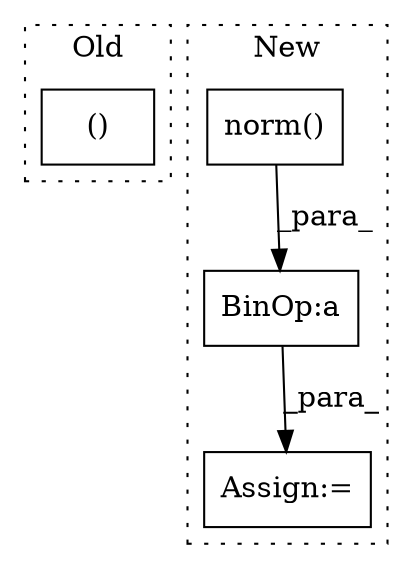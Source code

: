 digraph G {
subgraph cluster0 {
1 [label="()" a="54" s="3808" l="9" shape="box"];
label = "Old";
style="dotted";
}
subgraph cluster1 {
2 [label="norm()" a="75" s="5244,5255" l="10,1" shape="box"];
3 [label="Assign:=" a="68" s="5405" l="3" shape="box"];
4 [label="BinOp:a" a="82" s="5410" l="3" shape="box"];
label = "New";
style="dotted";
}
2 -> 4 [label="_para_"];
4 -> 3 [label="_para_"];
}